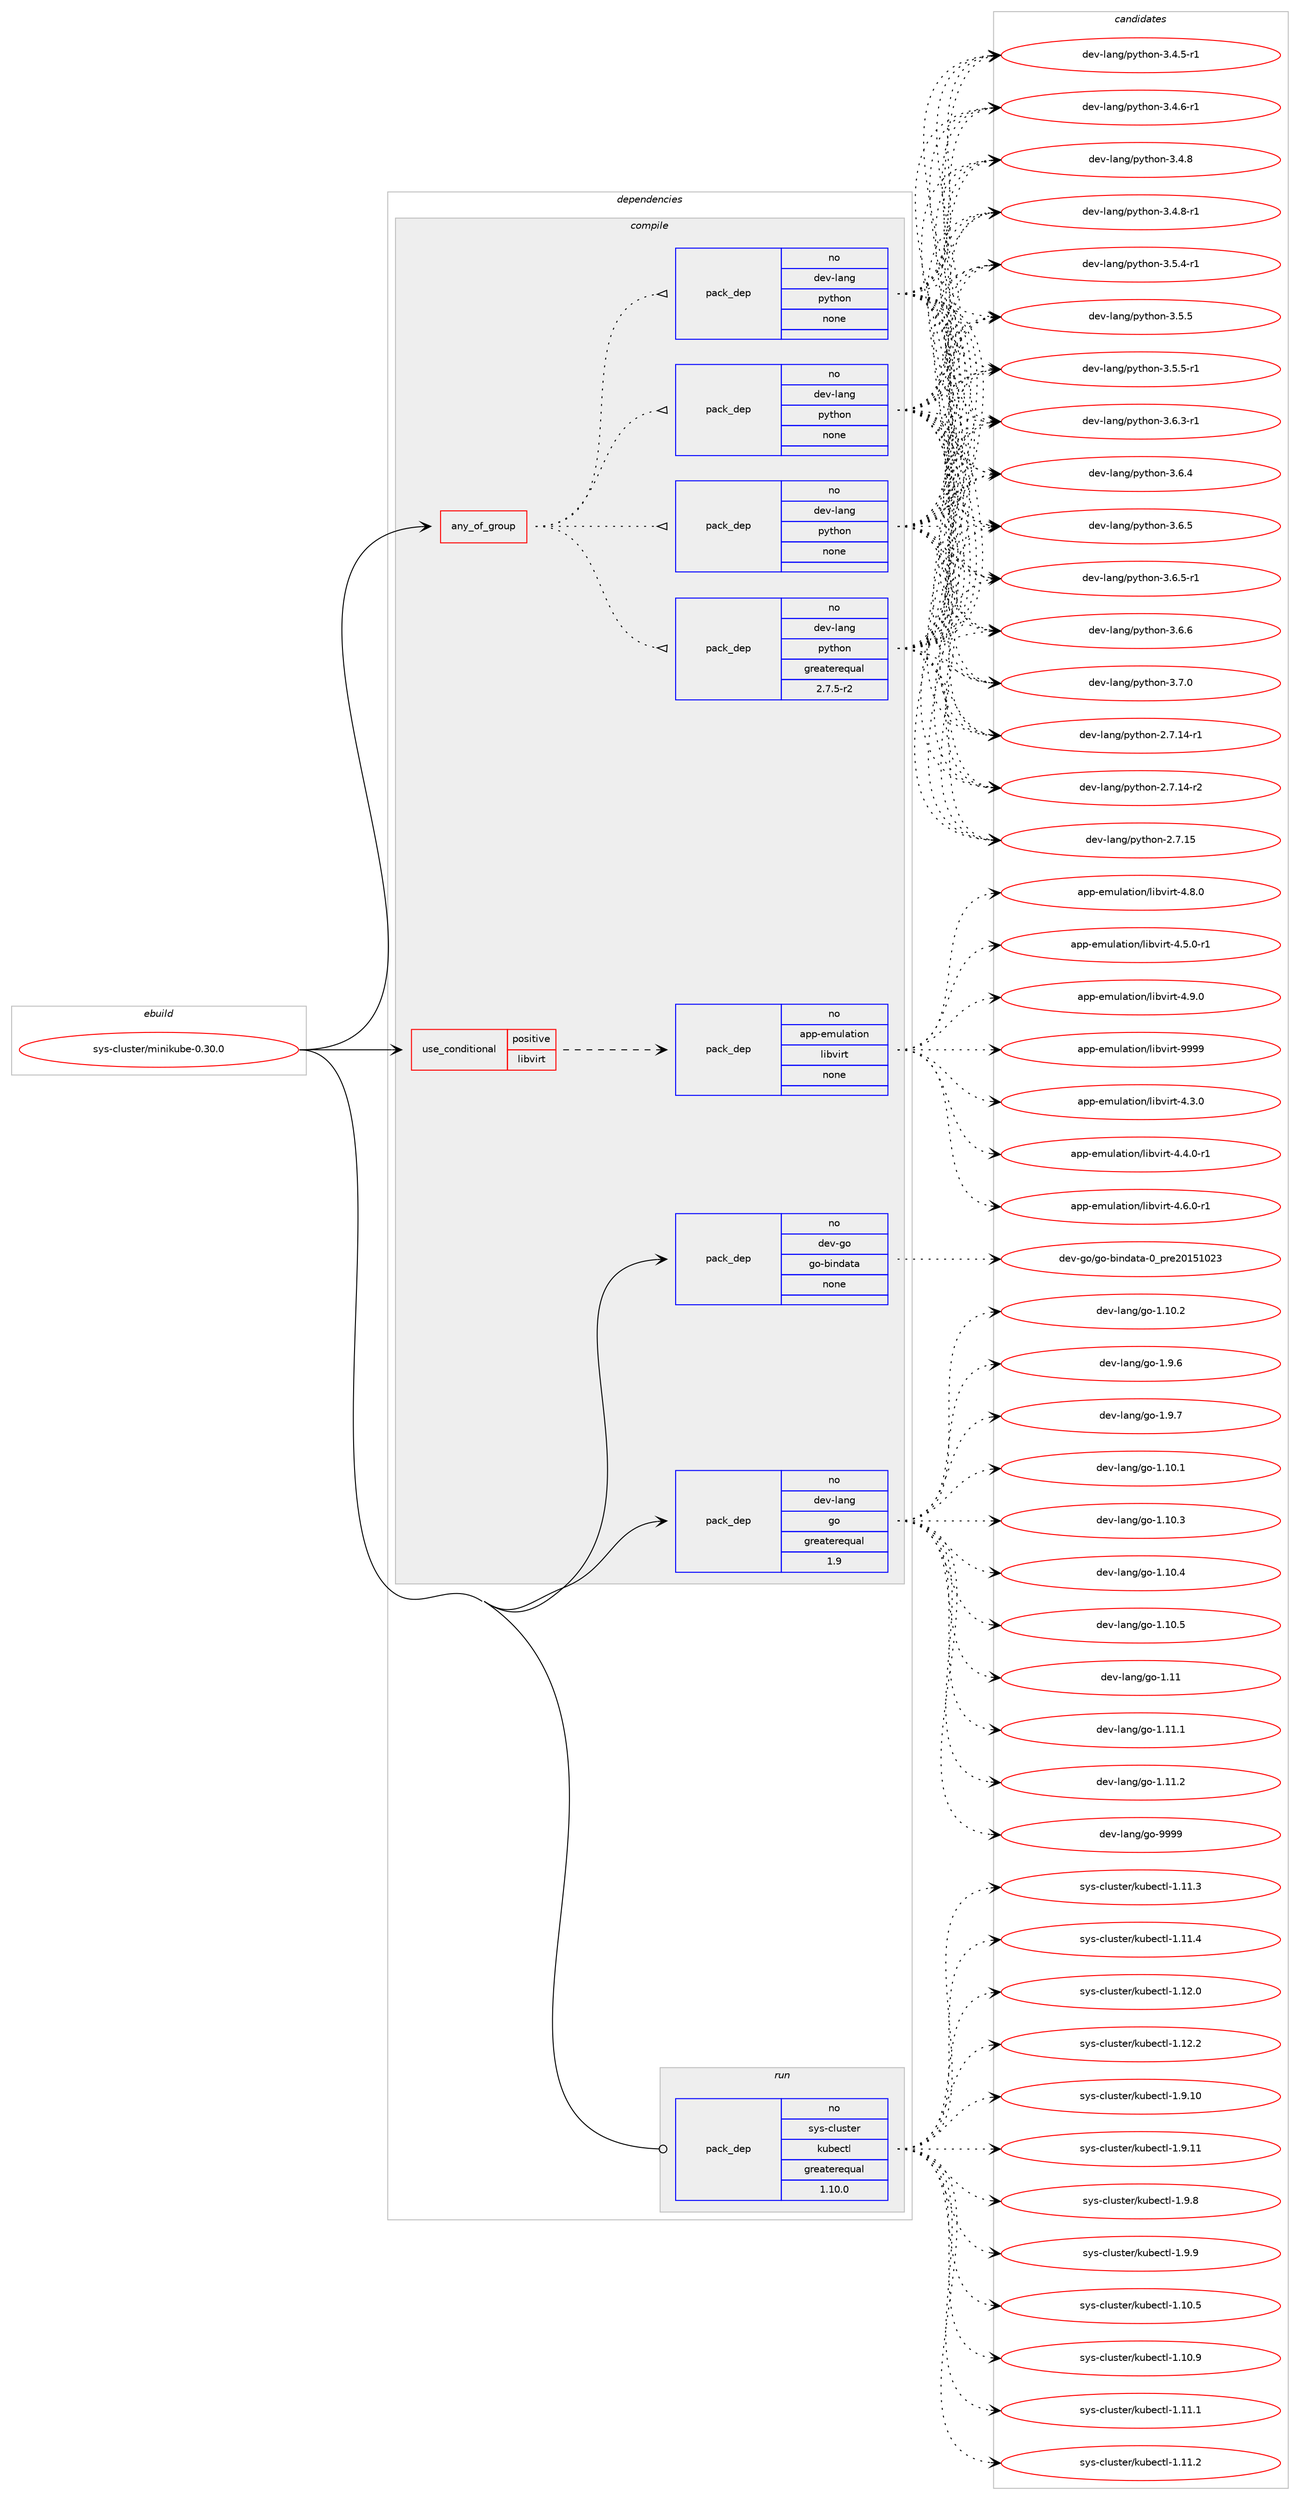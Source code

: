 digraph prolog {

# *************
# Graph options
# *************

newrank=true;
concentrate=true;
compound=true;
graph [rankdir=LR,fontname=Helvetica,fontsize=10,ranksep=1.5];#, ranksep=2.5, nodesep=0.2];
edge  [arrowhead=vee];
node  [fontname=Helvetica,fontsize=10];

# **********
# The ebuild
# **********

subgraph cluster_leftcol {
color=gray;
rank=same;
label=<<i>ebuild</i>>;
id [label="sys-cluster/minikube-0.30.0", color=red, width=4, href="../sys-cluster/minikube-0.30.0.svg"];
}

# ****************
# The dependencies
# ****************

subgraph cluster_midcol {
color=gray;
label=<<i>dependencies</i>>;
subgraph cluster_compile {
fillcolor="#eeeeee";
style=filled;
label=<<i>compile</i>>;
subgraph any150 {
dependency6476 [label=<<TABLE BORDER="0" CELLBORDER="1" CELLSPACING="0" CELLPADDING="4"><TR><TD CELLPADDING="10">any_of_group</TD></TR></TABLE>>, shape=none, color=red];subgraph pack5234 {
dependency6477 [label=<<TABLE BORDER="0" CELLBORDER="1" CELLSPACING="0" CELLPADDING="4" WIDTH="220"><TR><TD ROWSPAN="6" CELLPADDING="30">pack_dep</TD></TR><TR><TD WIDTH="110">no</TD></TR><TR><TD>dev-lang</TD></TR><TR><TD>python</TD></TR><TR><TD>none</TD></TR><TR><TD></TD></TR></TABLE>>, shape=none, color=blue];
}
dependency6476:e -> dependency6477:w [weight=20,style="dotted",arrowhead="oinv"];
subgraph pack5235 {
dependency6478 [label=<<TABLE BORDER="0" CELLBORDER="1" CELLSPACING="0" CELLPADDING="4" WIDTH="220"><TR><TD ROWSPAN="6" CELLPADDING="30">pack_dep</TD></TR><TR><TD WIDTH="110">no</TD></TR><TR><TD>dev-lang</TD></TR><TR><TD>python</TD></TR><TR><TD>none</TD></TR><TR><TD></TD></TR></TABLE>>, shape=none, color=blue];
}
dependency6476:e -> dependency6478:w [weight=20,style="dotted",arrowhead="oinv"];
subgraph pack5236 {
dependency6479 [label=<<TABLE BORDER="0" CELLBORDER="1" CELLSPACING="0" CELLPADDING="4" WIDTH="220"><TR><TD ROWSPAN="6" CELLPADDING="30">pack_dep</TD></TR><TR><TD WIDTH="110">no</TD></TR><TR><TD>dev-lang</TD></TR><TR><TD>python</TD></TR><TR><TD>none</TD></TR><TR><TD></TD></TR></TABLE>>, shape=none, color=blue];
}
dependency6476:e -> dependency6479:w [weight=20,style="dotted",arrowhead="oinv"];
subgraph pack5237 {
dependency6480 [label=<<TABLE BORDER="0" CELLBORDER="1" CELLSPACING="0" CELLPADDING="4" WIDTH="220"><TR><TD ROWSPAN="6" CELLPADDING="30">pack_dep</TD></TR><TR><TD WIDTH="110">no</TD></TR><TR><TD>dev-lang</TD></TR><TR><TD>python</TD></TR><TR><TD>greaterequal</TD></TR><TR><TD>2.7.5-r2</TD></TR></TABLE>>, shape=none, color=blue];
}
dependency6476:e -> dependency6480:w [weight=20,style="dotted",arrowhead="oinv"];
}
id:e -> dependency6476:w [weight=20,style="solid",arrowhead="vee"];
subgraph cond1083 {
dependency6481 [label=<<TABLE BORDER="0" CELLBORDER="1" CELLSPACING="0" CELLPADDING="4"><TR><TD ROWSPAN="3" CELLPADDING="10">use_conditional</TD></TR><TR><TD>positive</TD></TR><TR><TD>libvirt</TD></TR></TABLE>>, shape=none, color=red];
subgraph pack5238 {
dependency6482 [label=<<TABLE BORDER="0" CELLBORDER="1" CELLSPACING="0" CELLPADDING="4" WIDTH="220"><TR><TD ROWSPAN="6" CELLPADDING="30">pack_dep</TD></TR><TR><TD WIDTH="110">no</TD></TR><TR><TD>app-emulation</TD></TR><TR><TD>libvirt</TD></TR><TR><TD>none</TD></TR><TR><TD></TD></TR></TABLE>>, shape=none, color=blue];
}
dependency6481:e -> dependency6482:w [weight=20,style="dashed",arrowhead="vee"];
}
id:e -> dependency6481:w [weight=20,style="solid",arrowhead="vee"];
subgraph pack5239 {
dependency6483 [label=<<TABLE BORDER="0" CELLBORDER="1" CELLSPACING="0" CELLPADDING="4" WIDTH="220"><TR><TD ROWSPAN="6" CELLPADDING="30">pack_dep</TD></TR><TR><TD WIDTH="110">no</TD></TR><TR><TD>dev-go</TD></TR><TR><TD>go-bindata</TD></TR><TR><TD>none</TD></TR><TR><TD></TD></TR></TABLE>>, shape=none, color=blue];
}
id:e -> dependency6483:w [weight=20,style="solid",arrowhead="vee"];
subgraph pack5240 {
dependency6484 [label=<<TABLE BORDER="0" CELLBORDER="1" CELLSPACING="0" CELLPADDING="4" WIDTH="220"><TR><TD ROWSPAN="6" CELLPADDING="30">pack_dep</TD></TR><TR><TD WIDTH="110">no</TD></TR><TR><TD>dev-lang</TD></TR><TR><TD>go</TD></TR><TR><TD>greaterequal</TD></TR><TR><TD>1.9</TD></TR></TABLE>>, shape=none, color=blue];
}
id:e -> dependency6484:w [weight=20,style="solid",arrowhead="vee"];
}
subgraph cluster_compileandrun {
fillcolor="#eeeeee";
style=filled;
label=<<i>compile and run</i>>;
}
subgraph cluster_run {
fillcolor="#eeeeee";
style=filled;
label=<<i>run</i>>;
subgraph pack5241 {
dependency6485 [label=<<TABLE BORDER="0" CELLBORDER="1" CELLSPACING="0" CELLPADDING="4" WIDTH="220"><TR><TD ROWSPAN="6" CELLPADDING="30">pack_dep</TD></TR><TR><TD WIDTH="110">no</TD></TR><TR><TD>sys-cluster</TD></TR><TR><TD>kubectl</TD></TR><TR><TD>greaterequal</TD></TR><TR><TD>1.10.0</TD></TR></TABLE>>, shape=none, color=blue];
}
id:e -> dependency6485:w [weight=20,style="solid",arrowhead="odot"];
}
}

# **************
# The candidates
# **************

subgraph cluster_choices {
rank=same;
color=gray;
label=<<i>candidates</i>>;

subgraph choice5234 {
color=black;
nodesep=1;
choice100101118451089711010347112121116104111110455046554649524511449 [label="dev-lang/python-2.7.14-r1", color=red, width=4,href="../dev-lang/python-2.7.14-r1.svg"];
choice100101118451089711010347112121116104111110455046554649524511450 [label="dev-lang/python-2.7.14-r2", color=red, width=4,href="../dev-lang/python-2.7.14-r2.svg"];
choice10010111845108971101034711212111610411111045504655464953 [label="dev-lang/python-2.7.15", color=red, width=4,href="../dev-lang/python-2.7.15.svg"];
choice1001011184510897110103471121211161041111104551465246534511449 [label="dev-lang/python-3.4.5-r1", color=red, width=4,href="../dev-lang/python-3.4.5-r1.svg"];
choice1001011184510897110103471121211161041111104551465246544511449 [label="dev-lang/python-3.4.6-r1", color=red, width=4,href="../dev-lang/python-3.4.6-r1.svg"];
choice100101118451089711010347112121116104111110455146524656 [label="dev-lang/python-3.4.8", color=red, width=4,href="../dev-lang/python-3.4.8.svg"];
choice1001011184510897110103471121211161041111104551465246564511449 [label="dev-lang/python-3.4.8-r1", color=red, width=4,href="../dev-lang/python-3.4.8-r1.svg"];
choice1001011184510897110103471121211161041111104551465346524511449 [label="dev-lang/python-3.5.4-r1", color=red, width=4,href="../dev-lang/python-3.5.4-r1.svg"];
choice100101118451089711010347112121116104111110455146534653 [label="dev-lang/python-3.5.5", color=red, width=4,href="../dev-lang/python-3.5.5.svg"];
choice1001011184510897110103471121211161041111104551465346534511449 [label="dev-lang/python-3.5.5-r1", color=red, width=4,href="../dev-lang/python-3.5.5-r1.svg"];
choice1001011184510897110103471121211161041111104551465446514511449 [label="dev-lang/python-3.6.3-r1", color=red, width=4,href="../dev-lang/python-3.6.3-r1.svg"];
choice100101118451089711010347112121116104111110455146544652 [label="dev-lang/python-3.6.4", color=red, width=4,href="../dev-lang/python-3.6.4.svg"];
choice100101118451089711010347112121116104111110455146544653 [label="dev-lang/python-3.6.5", color=red, width=4,href="../dev-lang/python-3.6.5.svg"];
choice1001011184510897110103471121211161041111104551465446534511449 [label="dev-lang/python-3.6.5-r1", color=red, width=4,href="../dev-lang/python-3.6.5-r1.svg"];
choice100101118451089711010347112121116104111110455146544654 [label="dev-lang/python-3.6.6", color=red, width=4,href="../dev-lang/python-3.6.6.svg"];
choice100101118451089711010347112121116104111110455146554648 [label="dev-lang/python-3.7.0", color=red, width=4,href="../dev-lang/python-3.7.0.svg"];
dependency6477:e -> choice100101118451089711010347112121116104111110455046554649524511449:w [style=dotted,weight="100"];
dependency6477:e -> choice100101118451089711010347112121116104111110455046554649524511450:w [style=dotted,weight="100"];
dependency6477:e -> choice10010111845108971101034711212111610411111045504655464953:w [style=dotted,weight="100"];
dependency6477:e -> choice1001011184510897110103471121211161041111104551465246534511449:w [style=dotted,weight="100"];
dependency6477:e -> choice1001011184510897110103471121211161041111104551465246544511449:w [style=dotted,weight="100"];
dependency6477:e -> choice100101118451089711010347112121116104111110455146524656:w [style=dotted,weight="100"];
dependency6477:e -> choice1001011184510897110103471121211161041111104551465246564511449:w [style=dotted,weight="100"];
dependency6477:e -> choice1001011184510897110103471121211161041111104551465346524511449:w [style=dotted,weight="100"];
dependency6477:e -> choice100101118451089711010347112121116104111110455146534653:w [style=dotted,weight="100"];
dependency6477:e -> choice1001011184510897110103471121211161041111104551465346534511449:w [style=dotted,weight="100"];
dependency6477:e -> choice1001011184510897110103471121211161041111104551465446514511449:w [style=dotted,weight="100"];
dependency6477:e -> choice100101118451089711010347112121116104111110455146544652:w [style=dotted,weight="100"];
dependency6477:e -> choice100101118451089711010347112121116104111110455146544653:w [style=dotted,weight="100"];
dependency6477:e -> choice1001011184510897110103471121211161041111104551465446534511449:w [style=dotted,weight="100"];
dependency6477:e -> choice100101118451089711010347112121116104111110455146544654:w [style=dotted,weight="100"];
dependency6477:e -> choice100101118451089711010347112121116104111110455146554648:w [style=dotted,weight="100"];
}
subgraph choice5235 {
color=black;
nodesep=1;
choice100101118451089711010347112121116104111110455046554649524511449 [label="dev-lang/python-2.7.14-r1", color=red, width=4,href="../dev-lang/python-2.7.14-r1.svg"];
choice100101118451089711010347112121116104111110455046554649524511450 [label="dev-lang/python-2.7.14-r2", color=red, width=4,href="../dev-lang/python-2.7.14-r2.svg"];
choice10010111845108971101034711212111610411111045504655464953 [label="dev-lang/python-2.7.15", color=red, width=4,href="../dev-lang/python-2.7.15.svg"];
choice1001011184510897110103471121211161041111104551465246534511449 [label="dev-lang/python-3.4.5-r1", color=red, width=4,href="../dev-lang/python-3.4.5-r1.svg"];
choice1001011184510897110103471121211161041111104551465246544511449 [label="dev-lang/python-3.4.6-r1", color=red, width=4,href="../dev-lang/python-3.4.6-r1.svg"];
choice100101118451089711010347112121116104111110455146524656 [label="dev-lang/python-3.4.8", color=red, width=4,href="../dev-lang/python-3.4.8.svg"];
choice1001011184510897110103471121211161041111104551465246564511449 [label="dev-lang/python-3.4.8-r1", color=red, width=4,href="../dev-lang/python-3.4.8-r1.svg"];
choice1001011184510897110103471121211161041111104551465346524511449 [label="dev-lang/python-3.5.4-r1", color=red, width=4,href="../dev-lang/python-3.5.4-r1.svg"];
choice100101118451089711010347112121116104111110455146534653 [label="dev-lang/python-3.5.5", color=red, width=4,href="../dev-lang/python-3.5.5.svg"];
choice1001011184510897110103471121211161041111104551465346534511449 [label="dev-lang/python-3.5.5-r1", color=red, width=4,href="../dev-lang/python-3.5.5-r1.svg"];
choice1001011184510897110103471121211161041111104551465446514511449 [label="dev-lang/python-3.6.3-r1", color=red, width=4,href="../dev-lang/python-3.6.3-r1.svg"];
choice100101118451089711010347112121116104111110455146544652 [label="dev-lang/python-3.6.4", color=red, width=4,href="../dev-lang/python-3.6.4.svg"];
choice100101118451089711010347112121116104111110455146544653 [label="dev-lang/python-3.6.5", color=red, width=4,href="../dev-lang/python-3.6.5.svg"];
choice1001011184510897110103471121211161041111104551465446534511449 [label="dev-lang/python-3.6.5-r1", color=red, width=4,href="../dev-lang/python-3.6.5-r1.svg"];
choice100101118451089711010347112121116104111110455146544654 [label="dev-lang/python-3.6.6", color=red, width=4,href="../dev-lang/python-3.6.6.svg"];
choice100101118451089711010347112121116104111110455146554648 [label="dev-lang/python-3.7.0", color=red, width=4,href="../dev-lang/python-3.7.0.svg"];
dependency6478:e -> choice100101118451089711010347112121116104111110455046554649524511449:w [style=dotted,weight="100"];
dependency6478:e -> choice100101118451089711010347112121116104111110455046554649524511450:w [style=dotted,weight="100"];
dependency6478:e -> choice10010111845108971101034711212111610411111045504655464953:w [style=dotted,weight="100"];
dependency6478:e -> choice1001011184510897110103471121211161041111104551465246534511449:w [style=dotted,weight="100"];
dependency6478:e -> choice1001011184510897110103471121211161041111104551465246544511449:w [style=dotted,weight="100"];
dependency6478:e -> choice100101118451089711010347112121116104111110455146524656:w [style=dotted,weight="100"];
dependency6478:e -> choice1001011184510897110103471121211161041111104551465246564511449:w [style=dotted,weight="100"];
dependency6478:e -> choice1001011184510897110103471121211161041111104551465346524511449:w [style=dotted,weight="100"];
dependency6478:e -> choice100101118451089711010347112121116104111110455146534653:w [style=dotted,weight="100"];
dependency6478:e -> choice1001011184510897110103471121211161041111104551465346534511449:w [style=dotted,weight="100"];
dependency6478:e -> choice1001011184510897110103471121211161041111104551465446514511449:w [style=dotted,weight="100"];
dependency6478:e -> choice100101118451089711010347112121116104111110455146544652:w [style=dotted,weight="100"];
dependency6478:e -> choice100101118451089711010347112121116104111110455146544653:w [style=dotted,weight="100"];
dependency6478:e -> choice1001011184510897110103471121211161041111104551465446534511449:w [style=dotted,weight="100"];
dependency6478:e -> choice100101118451089711010347112121116104111110455146544654:w [style=dotted,weight="100"];
dependency6478:e -> choice100101118451089711010347112121116104111110455146554648:w [style=dotted,weight="100"];
}
subgraph choice5236 {
color=black;
nodesep=1;
choice100101118451089711010347112121116104111110455046554649524511449 [label="dev-lang/python-2.7.14-r1", color=red, width=4,href="../dev-lang/python-2.7.14-r1.svg"];
choice100101118451089711010347112121116104111110455046554649524511450 [label="dev-lang/python-2.7.14-r2", color=red, width=4,href="../dev-lang/python-2.7.14-r2.svg"];
choice10010111845108971101034711212111610411111045504655464953 [label="dev-lang/python-2.7.15", color=red, width=4,href="../dev-lang/python-2.7.15.svg"];
choice1001011184510897110103471121211161041111104551465246534511449 [label="dev-lang/python-3.4.5-r1", color=red, width=4,href="../dev-lang/python-3.4.5-r1.svg"];
choice1001011184510897110103471121211161041111104551465246544511449 [label="dev-lang/python-3.4.6-r1", color=red, width=4,href="../dev-lang/python-3.4.6-r1.svg"];
choice100101118451089711010347112121116104111110455146524656 [label="dev-lang/python-3.4.8", color=red, width=4,href="../dev-lang/python-3.4.8.svg"];
choice1001011184510897110103471121211161041111104551465246564511449 [label="dev-lang/python-3.4.8-r1", color=red, width=4,href="../dev-lang/python-3.4.8-r1.svg"];
choice1001011184510897110103471121211161041111104551465346524511449 [label="dev-lang/python-3.5.4-r1", color=red, width=4,href="../dev-lang/python-3.5.4-r1.svg"];
choice100101118451089711010347112121116104111110455146534653 [label="dev-lang/python-3.5.5", color=red, width=4,href="../dev-lang/python-3.5.5.svg"];
choice1001011184510897110103471121211161041111104551465346534511449 [label="dev-lang/python-3.5.5-r1", color=red, width=4,href="../dev-lang/python-3.5.5-r1.svg"];
choice1001011184510897110103471121211161041111104551465446514511449 [label="dev-lang/python-3.6.3-r1", color=red, width=4,href="../dev-lang/python-3.6.3-r1.svg"];
choice100101118451089711010347112121116104111110455146544652 [label="dev-lang/python-3.6.4", color=red, width=4,href="../dev-lang/python-3.6.4.svg"];
choice100101118451089711010347112121116104111110455146544653 [label="dev-lang/python-3.6.5", color=red, width=4,href="../dev-lang/python-3.6.5.svg"];
choice1001011184510897110103471121211161041111104551465446534511449 [label="dev-lang/python-3.6.5-r1", color=red, width=4,href="../dev-lang/python-3.6.5-r1.svg"];
choice100101118451089711010347112121116104111110455146544654 [label="dev-lang/python-3.6.6", color=red, width=4,href="../dev-lang/python-3.6.6.svg"];
choice100101118451089711010347112121116104111110455146554648 [label="dev-lang/python-3.7.0", color=red, width=4,href="../dev-lang/python-3.7.0.svg"];
dependency6479:e -> choice100101118451089711010347112121116104111110455046554649524511449:w [style=dotted,weight="100"];
dependency6479:e -> choice100101118451089711010347112121116104111110455046554649524511450:w [style=dotted,weight="100"];
dependency6479:e -> choice10010111845108971101034711212111610411111045504655464953:w [style=dotted,weight="100"];
dependency6479:e -> choice1001011184510897110103471121211161041111104551465246534511449:w [style=dotted,weight="100"];
dependency6479:e -> choice1001011184510897110103471121211161041111104551465246544511449:w [style=dotted,weight="100"];
dependency6479:e -> choice100101118451089711010347112121116104111110455146524656:w [style=dotted,weight="100"];
dependency6479:e -> choice1001011184510897110103471121211161041111104551465246564511449:w [style=dotted,weight="100"];
dependency6479:e -> choice1001011184510897110103471121211161041111104551465346524511449:w [style=dotted,weight="100"];
dependency6479:e -> choice100101118451089711010347112121116104111110455146534653:w [style=dotted,weight="100"];
dependency6479:e -> choice1001011184510897110103471121211161041111104551465346534511449:w [style=dotted,weight="100"];
dependency6479:e -> choice1001011184510897110103471121211161041111104551465446514511449:w [style=dotted,weight="100"];
dependency6479:e -> choice100101118451089711010347112121116104111110455146544652:w [style=dotted,weight="100"];
dependency6479:e -> choice100101118451089711010347112121116104111110455146544653:w [style=dotted,weight="100"];
dependency6479:e -> choice1001011184510897110103471121211161041111104551465446534511449:w [style=dotted,weight="100"];
dependency6479:e -> choice100101118451089711010347112121116104111110455146544654:w [style=dotted,weight="100"];
dependency6479:e -> choice100101118451089711010347112121116104111110455146554648:w [style=dotted,weight="100"];
}
subgraph choice5237 {
color=black;
nodesep=1;
choice100101118451089711010347112121116104111110455046554649524511449 [label="dev-lang/python-2.7.14-r1", color=red, width=4,href="../dev-lang/python-2.7.14-r1.svg"];
choice100101118451089711010347112121116104111110455046554649524511450 [label="dev-lang/python-2.7.14-r2", color=red, width=4,href="../dev-lang/python-2.7.14-r2.svg"];
choice10010111845108971101034711212111610411111045504655464953 [label="dev-lang/python-2.7.15", color=red, width=4,href="../dev-lang/python-2.7.15.svg"];
choice1001011184510897110103471121211161041111104551465246534511449 [label="dev-lang/python-3.4.5-r1", color=red, width=4,href="../dev-lang/python-3.4.5-r1.svg"];
choice1001011184510897110103471121211161041111104551465246544511449 [label="dev-lang/python-3.4.6-r1", color=red, width=4,href="../dev-lang/python-3.4.6-r1.svg"];
choice100101118451089711010347112121116104111110455146524656 [label="dev-lang/python-3.4.8", color=red, width=4,href="../dev-lang/python-3.4.8.svg"];
choice1001011184510897110103471121211161041111104551465246564511449 [label="dev-lang/python-3.4.8-r1", color=red, width=4,href="../dev-lang/python-3.4.8-r1.svg"];
choice1001011184510897110103471121211161041111104551465346524511449 [label="dev-lang/python-3.5.4-r1", color=red, width=4,href="../dev-lang/python-3.5.4-r1.svg"];
choice100101118451089711010347112121116104111110455146534653 [label="dev-lang/python-3.5.5", color=red, width=4,href="../dev-lang/python-3.5.5.svg"];
choice1001011184510897110103471121211161041111104551465346534511449 [label="dev-lang/python-3.5.5-r1", color=red, width=4,href="../dev-lang/python-3.5.5-r1.svg"];
choice1001011184510897110103471121211161041111104551465446514511449 [label="dev-lang/python-3.6.3-r1", color=red, width=4,href="../dev-lang/python-3.6.3-r1.svg"];
choice100101118451089711010347112121116104111110455146544652 [label="dev-lang/python-3.6.4", color=red, width=4,href="../dev-lang/python-3.6.4.svg"];
choice100101118451089711010347112121116104111110455146544653 [label="dev-lang/python-3.6.5", color=red, width=4,href="../dev-lang/python-3.6.5.svg"];
choice1001011184510897110103471121211161041111104551465446534511449 [label="dev-lang/python-3.6.5-r1", color=red, width=4,href="../dev-lang/python-3.6.5-r1.svg"];
choice100101118451089711010347112121116104111110455146544654 [label="dev-lang/python-3.6.6", color=red, width=4,href="../dev-lang/python-3.6.6.svg"];
choice100101118451089711010347112121116104111110455146554648 [label="dev-lang/python-3.7.0", color=red, width=4,href="../dev-lang/python-3.7.0.svg"];
dependency6480:e -> choice100101118451089711010347112121116104111110455046554649524511449:w [style=dotted,weight="100"];
dependency6480:e -> choice100101118451089711010347112121116104111110455046554649524511450:w [style=dotted,weight="100"];
dependency6480:e -> choice10010111845108971101034711212111610411111045504655464953:w [style=dotted,weight="100"];
dependency6480:e -> choice1001011184510897110103471121211161041111104551465246534511449:w [style=dotted,weight="100"];
dependency6480:e -> choice1001011184510897110103471121211161041111104551465246544511449:w [style=dotted,weight="100"];
dependency6480:e -> choice100101118451089711010347112121116104111110455146524656:w [style=dotted,weight="100"];
dependency6480:e -> choice1001011184510897110103471121211161041111104551465246564511449:w [style=dotted,weight="100"];
dependency6480:e -> choice1001011184510897110103471121211161041111104551465346524511449:w [style=dotted,weight="100"];
dependency6480:e -> choice100101118451089711010347112121116104111110455146534653:w [style=dotted,weight="100"];
dependency6480:e -> choice1001011184510897110103471121211161041111104551465346534511449:w [style=dotted,weight="100"];
dependency6480:e -> choice1001011184510897110103471121211161041111104551465446514511449:w [style=dotted,weight="100"];
dependency6480:e -> choice100101118451089711010347112121116104111110455146544652:w [style=dotted,weight="100"];
dependency6480:e -> choice100101118451089711010347112121116104111110455146544653:w [style=dotted,weight="100"];
dependency6480:e -> choice1001011184510897110103471121211161041111104551465446534511449:w [style=dotted,weight="100"];
dependency6480:e -> choice100101118451089711010347112121116104111110455146544654:w [style=dotted,weight="100"];
dependency6480:e -> choice100101118451089711010347112121116104111110455146554648:w [style=dotted,weight="100"];
}
subgraph choice5238 {
color=black;
nodesep=1;
choice9711211245101109117108971161051111104710810598118105114116455246514648 [label="app-emulation/libvirt-4.3.0", color=red, width=4,href="../app-emulation/libvirt-4.3.0.svg"];
choice97112112451011091171089711610511111047108105981181051141164552465246484511449 [label="app-emulation/libvirt-4.4.0-r1", color=red, width=4,href="../app-emulation/libvirt-4.4.0-r1.svg"];
choice97112112451011091171089711610511111047108105981181051141164552465446484511449 [label="app-emulation/libvirt-4.6.0-r1", color=red, width=4,href="../app-emulation/libvirt-4.6.0-r1.svg"];
choice9711211245101109117108971161051111104710810598118105114116455246564648 [label="app-emulation/libvirt-4.8.0", color=red, width=4,href="../app-emulation/libvirt-4.8.0.svg"];
choice97112112451011091171089711610511111047108105981181051141164552465346484511449 [label="app-emulation/libvirt-4.5.0-r1", color=red, width=4,href="../app-emulation/libvirt-4.5.0-r1.svg"];
choice9711211245101109117108971161051111104710810598118105114116455246574648 [label="app-emulation/libvirt-4.9.0", color=red, width=4,href="../app-emulation/libvirt-4.9.0.svg"];
choice97112112451011091171089711610511111047108105981181051141164557575757 [label="app-emulation/libvirt-9999", color=red, width=4,href="../app-emulation/libvirt-9999.svg"];
dependency6482:e -> choice9711211245101109117108971161051111104710810598118105114116455246514648:w [style=dotted,weight="100"];
dependency6482:e -> choice97112112451011091171089711610511111047108105981181051141164552465246484511449:w [style=dotted,weight="100"];
dependency6482:e -> choice97112112451011091171089711610511111047108105981181051141164552465446484511449:w [style=dotted,weight="100"];
dependency6482:e -> choice9711211245101109117108971161051111104710810598118105114116455246564648:w [style=dotted,weight="100"];
dependency6482:e -> choice97112112451011091171089711610511111047108105981181051141164552465346484511449:w [style=dotted,weight="100"];
dependency6482:e -> choice9711211245101109117108971161051111104710810598118105114116455246574648:w [style=dotted,weight="100"];
dependency6482:e -> choice97112112451011091171089711610511111047108105981181051141164557575757:w [style=dotted,weight="100"];
}
subgraph choice5239 {
color=black;
nodesep=1;
choice1001011184510311147103111459810511010097116974548951121141015048495349485051 [label="dev-go/go-bindata-0_pre20151023", color=red, width=4,href="../dev-go/go-bindata-0_pre20151023.svg"];
dependency6483:e -> choice1001011184510311147103111459810511010097116974548951121141015048495349485051:w [style=dotted,weight="100"];
}
subgraph choice5240 {
color=black;
nodesep=1;
choice10010111845108971101034710311145494649484650 [label="dev-lang/go-1.10.2", color=red, width=4,href="../dev-lang/go-1.10.2.svg"];
choice100101118451089711010347103111454946574654 [label="dev-lang/go-1.9.6", color=red, width=4,href="../dev-lang/go-1.9.6.svg"];
choice100101118451089711010347103111454946574655 [label="dev-lang/go-1.9.7", color=red, width=4,href="../dev-lang/go-1.9.7.svg"];
choice10010111845108971101034710311145494649484649 [label="dev-lang/go-1.10.1", color=red, width=4,href="../dev-lang/go-1.10.1.svg"];
choice10010111845108971101034710311145494649484651 [label="dev-lang/go-1.10.3", color=red, width=4,href="../dev-lang/go-1.10.3.svg"];
choice10010111845108971101034710311145494649484652 [label="dev-lang/go-1.10.4", color=red, width=4,href="../dev-lang/go-1.10.4.svg"];
choice10010111845108971101034710311145494649484653 [label="dev-lang/go-1.10.5", color=red, width=4,href="../dev-lang/go-1.10.5.svg"];
choice1001011184510897110103471031114549464949 [label="dev-lang/go-1.11", color=red, width=4,href="../dev-lang/go-1.11.svg"];
choice10010111845108971101034710311145494649494649 [label="dev-lang/go-1.11.1", color=red, width=4,href="../dev-lang/go-1.11.1.svg"];
choice10010111845108971101034710311145494649494650 [label="dev-lang/go-1.11.2", color=red, width=4,href="../dev-lang/go-1.11.2.svg"];
choice1001011184510897110103471031114557575757 [label="dev-lang/go-9999", color=red, width=4,href="../dev-lang/go-9999.svg"];
dependency6484:e -> choice10010111845108971101034710311145494649484650:w [style=dotted,weight="100"];
dependency6484:e -> choice100101118451089711010347103111454946574654:w [style=dotted,weight="100"];
dependency6484:e -> choice100101118451089711010347103111454946574655:w [style=dotted,weight="100"];
dependency6484:e -> choice10010111845108971101034710311145494649484649:w [style=dotted,weight="100"];
dependency6484:e -> choice10010111845108971101034710311145494649484651:w [style=dotted,weight="100"];
dependency6484:e -> choice10010111845108971101034710311145494649484652:w [style=dotted,weight="100"];
dependency6484:e -> choice10010111845108971101034710311145494649484653:w [style=dotted,weight="100"];
dependency6484:e -> choice1001011184510897110103471031114549464949:w [style=dotted,weight="100"];
dependency6484:e -> choice10010111845108971101034710311145494649494649:w [style=dotted,weight="100"];
dependency6484:e -> choice10010111845108971101034710311145494649494650:w [style=dotted,weight="100"];
dependency6484:e -> choice1001011184510897110103471031114557575757:w [style=dotted,weight="100"];
}
subgraph choice5241 {
color=black;
nodesep=1;
choice115121115459910811711511610111447107117981019911610845494649484653 [label="sys-cluster/kubectl-1.10.5", color=red, width=4,href="../sys-cluster/kubectl-1.10.5.svg"];
choice115121115459910811711511610111447107117981019911610845494649484657 [label="sys-cluster/kubectl-1.10.9", color=red, width=4,href="../sys-cluster/kubectl-1.10.9.svg"];
choice115121115459910811711511610111447107117981019911610845494649494649 [label="sys-cluster/kubectl-1.11.1", color=red, width=4,href="../sys-cluster/kubectl-1.11.1.svg"];
choice115121115459910811711511610111447107117981019911610845494649494650 [label="sys-cluster/kubectl-1.11.2", color=red, width=4,href="../sys-cluster/kubectl-1.11.2.svg"];
choice115121115459910811711511610111447107117981019911610845494649494651 [label="sys-cluster/kubectl-1.11.3", color=red, width=4,href="../sys-cluster/kubectl-1.11.3.svg"];
choice115121115459910811711511610111447107117981019911610845494649494652 [label="sys-cluster/kubectl-1.11.4", color=red, width=4,href="../sys-cluster/kubectl-1.11.4.svg"];
choice115121115459910811711511610111447107117981019911610845494649504648 [label="sys-cluster/kubectl-1.12.0", color=red, width=4,href="../sys-cluster/kubectl-1.12.0.svg"];
choice115121115459910811711511610111447107117981019911610845494649504650 [label="sys-cluster/kubectl-1.12.2", color=red, width=4,href="../sys-cluster/kubectl-1.12.2.svg"];
choice115121115459910811711511610111447107117981019911610845494657464948 [label="sys-cluster/kubectl-1.9.10", color=red, width=4,href="../sys-cluster/kubectl-1.9.10.svg"];
choice115121115459910811711511610111447107117981019911610845494657464949 [label="sys-cluster/kubectl-1.9.11", color=red, width=4,href="../sys-cluster/kubectl-1.9.11.svg"];
choice1151211154599108117115116101114471071179810199116108454946574656 [label="sys-cluster/kubectl-1.9.8", color=red, width=4,href="../sys-cluster/kubectl-1.9.8.svg"];
choice1151211154599108117115116101114471071179810199116108454946574657 [label="sys-cluster/kubectl-1.9.9", color=red, width=4,href="../sys-cluster/kubectl-1.9.9.svg"];
dependency6485:e -> choice115121115459910811711511610111447107117981019911610845494649484653:w [style=dotted,weight="100"];
dependency6485:e -> choice115121115459910811711511610111447107117981019911610845494649484657:w [style=dotted,weight="100"];
dependency6485:e -> choice115121115459910811711511610111447107117981019911610845494649494649:w [style=dotted,weight="100"];
dependency6485:e -> choice115121115459910811711511610111447107117981019911610845494649494650:w [style=dotted,weight="100"];
dependency6485:e -> choice115121115459910811711511610111447107117981019911610845494649494651:w [style=dotted,weight="100"];
dependency6485:e -> choice115121115459910811711511610111447107117981019911610845494649494652:w [style=dotted,weight="100"];
dependency6485:e -> choice115121115459910811711511610111447107117981019911610845494649504648:w [style=dotted,weight="100"];
dependency6485:e -> choice115121115459910811711511610111447107117981019911610845494649504650:w [style=dotted,weight="100"];
dependency6485:e -> choice115121115459910811711511610111447107117981019911610845494657464948:w [style=dotted,weight="100"];
dependency6485:e -> choice115121115459910811711511610111447107117981019911610845494657464949:w [style=dotted,weight="100"];
dependency6485:e -> choice1151211154599108117115116101114471071179810199116108454946574656:w [style=dotted,weight="100"];
dependency6485:e -> choice1151211154599108117115116101114471071179810199116108454946574657:w [style=dotted,weight="100"];
}
}

}
